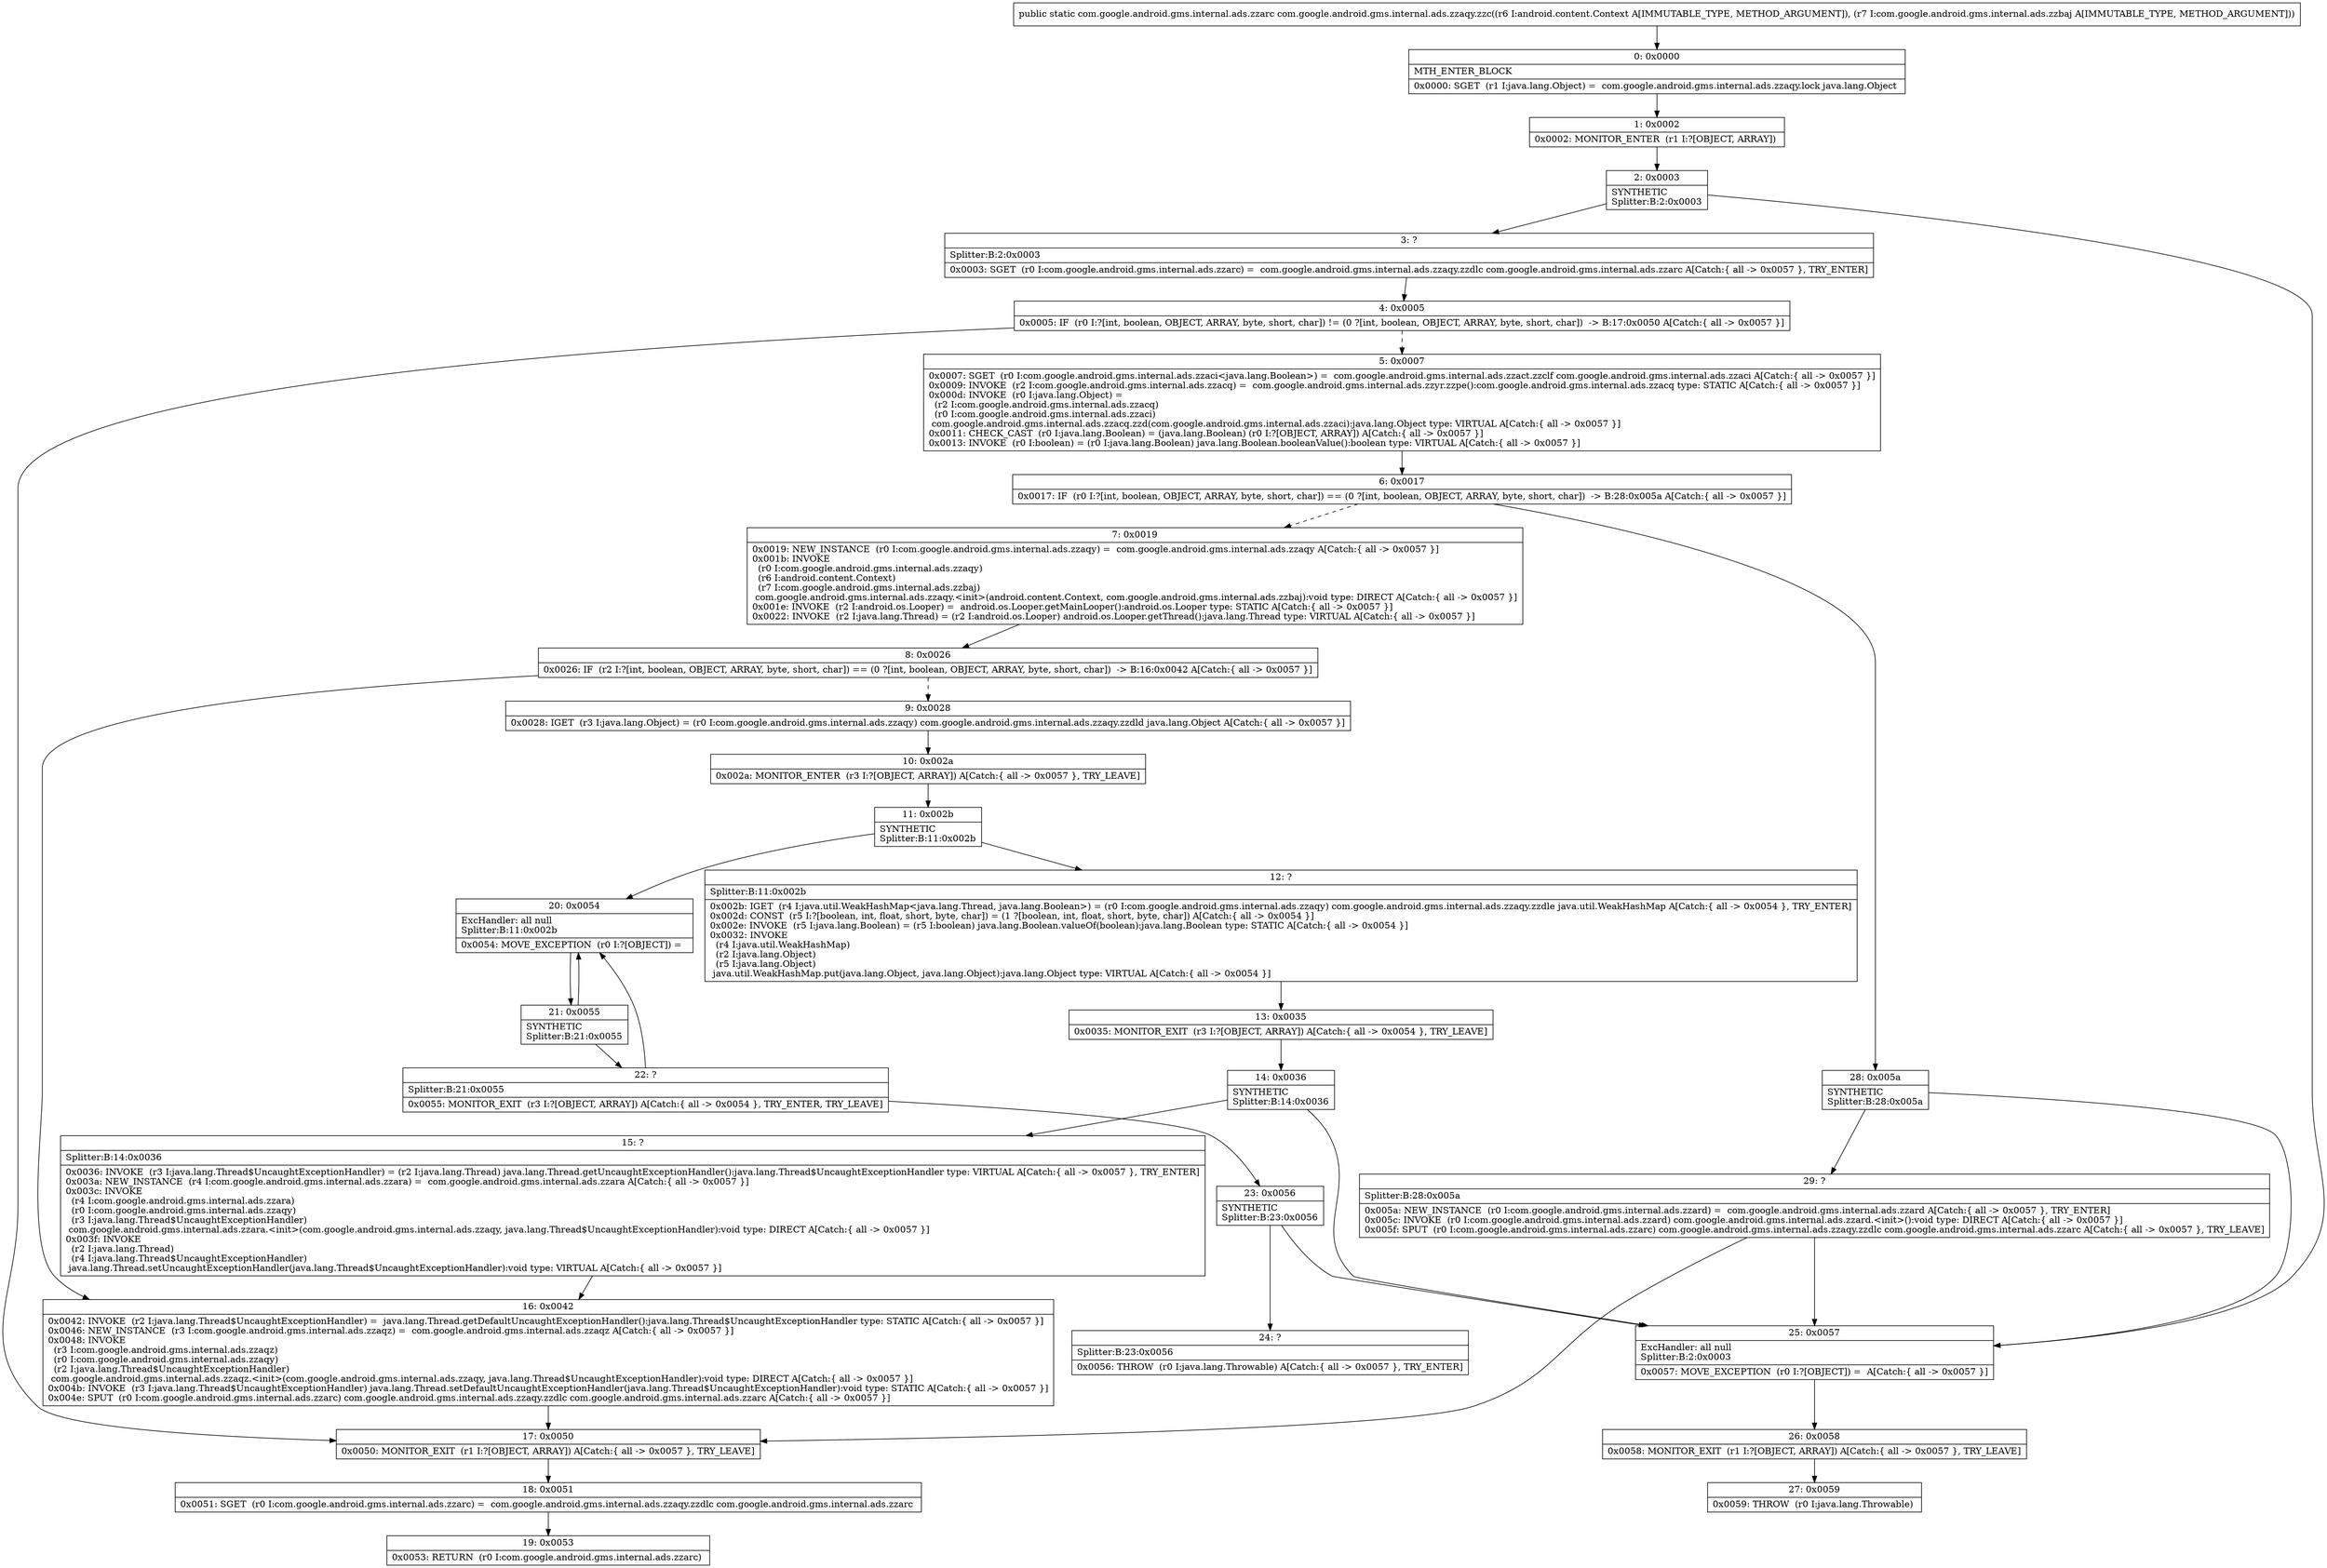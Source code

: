digraph "CFG forcom.google.android.gms.internal.ads.zzaqy.zzc(Landroid\/content\/Context;Lcom\/google\/android\/gms\/internal\/ads\/zzbaj;)Lcom\/google\/android\/gms\/internal\/ads\/zzarc;" {
Node_0 [shape=record,label="{0\:\ 0x0000|MTH_ENTER_BLOCK\l|0x0000: SGET  (r1 I:java.lang.Object) =  com.google.android.gms.internal.ads.zzaqy.lock java.lang.Object \l}"];
Node_1 [shape=record,label="{1\:\ 0x0002|0x0002: MONITOR_ENTER  (r1 I:?[OBJECT, ARRAY]) \l}"];
Node_2 [shape=record,label="{2\:\ 0x0003|SYNTHETIC\lSplitter:B:2:0x0003\l}"];
Node_3 [shape=record,label="{3\:\ ?|Splitter:B:2:0x0003\l|0x0003: SGET  (r0 I:com.google.android.gms.internal.ads.zzarc) =  com.google.android.gms.internal.ads.zzaqy.zzdlc com.google.android.gms.internal.ads.zzarc A[Catch:\{ all \-\> 0x0057 \}, TRY_ENTER]\l}"];
Node_4 [shape=record,label="{4\:\ 0x0005|0x0005: IF  (r0 I:?[int, boolean, OBJECT, ARRAY, byte, short, char]) != (0 ?[int, boolean, OBJECT, ARRAY, byte, short, char])  \-\> B:17:0x0050 A[Catch:\{ all \-\> 0x0057 \}]\l}"];
Node_5 [shape=record,label="{5\:\ 0x0007|0x0007: SGET  (r0 I:com.google.android.gms.internal.ads.zzaci\<java.lang.Boolean\>) =  com.google.android.gms.internal.ads.zzact.zzclf com.google.android.gms.internal.ads.zzaci A[Catch:\{ all \-\> 0x0057 \}]\l0x0009: INVOKE  (r2 I:com.google.android.gms.internal.ads.zzacq) =  com.google.android.gms.internal.ads.zzyr.zzpe():com.google.android.gms.internal.ads.zzacq type: STATIC A[Catch:\{ all \-\> 0x0057 \}]\l0x000d: INVOKE  (r0 I:java.lang.Object) = \l  (r2 I:com.google.android.gms.internal.ads.zzacq)\l  (r0 I:com.google.android.gms.internal.ads.zzaci)\l com.google.android.gms.internal.ads.zzacq.zzd(com.google.android.gms.internal.ads.zzaci):java.lang.Object type: VIRTUAL A[Catch:\{ all \-\> 0x0057 \}]\l0x0011: CHECK_CAST  (r0 I:java.lang.Boolean) = (java.lang.Boolean) (r0 I:?[OBJECT, ARRAY]) A[Catch:\{ all \-\> 0x0057 \}]\l0x0013: INVOKE  (r0 I:boolean) = (r0 I:java.lang.Boolean) java.lang.Boolean.booleanValue():boolean type: VIRTUAL A[Catch:\{ all \-\> 0x0057 \}]\l}"];
Node_6 [shape=record,label="{6\:\ 0x0017|0x0017: IF  (r0 I:?[int, boolean, OBJECT, ARRAY, byte, short, char]) == (0 ?[int, boolean, OBJECT, ARRAY, byte, short, char])  \-\> B:28:0x005a A[Catch:\{ all \-\> 0x0057 \}]\l}"];
Node_7 [shape=record,label="{7\:\ 0x0019|0x0019: NEW_INSTANCE  (r0 I:com.google.android.gms.internal.ads.zzaqy) =  com.google.android.gms.internal.ads.zzaqy A[Catch:\{ all \-\> 0x0057 \}]\l0x001b: INVOKE  \l  (r0 I:com.google.android.gms.internal.ads.zzaqy)\l  (r6 I:android.content.Context)\l  (r7 I:com.google.android.gms.internal.ads.zzbaj)\l com.google.android.gms.internal.ads.zzaqy.\<init\>(android.content.Context, com.google.android.gms.internal.ads.zzbaj):void type: DIRECT A[Catch:\{ all \-\> 0x0057 \}]\l0x001e: INVOKE  (r2 I:android.os.Looper) =  android.os.Looper.getMainLooper():android.os.Looper type: STATIC A[Catch:\{ all \-\> 0x0057 \}]\l0x0022: INVOKE  (r2 I:java.lang.Thread) = (r2 I:android.os.Looper) android.os.Looper.getThread():java.lang.Thread type: VIRTUAL A[Catch:\{ all \-\> 0x0057 \}]\l}"];
Node_8 [shape=record,label="{8\:\ 0x0026|0x0026: IF  (r2 I:?[int, boolean, OBJECT, ARRAY, byte, short, char]) == (0 ?[int, boolean, OBJECT, ARRAY, byte, short, char])  \-\> B:16:0x0042 A[Catch:\{ all \-\> 0x0057 \}]\l}"];
Node_9 [shape=record,label="{9\:\ 0x0028|0x0028: IGET  (r3 I:java.lang.Object) = (r0 I:com.google.android.gms.internal.ads.zzaqy) com.google.android.gms.internal.ads.zzaqy.zzdld java.lang.Object A[Catch:\{ all \-\> 0x0057 \}]\l}"];
Node_10 [shape=record,label="{10\:\ 0x002a|0x002a: MONITOR_ENTER  (r3 I:?[OBJECT, ARRAY]) A[Catch:\{ all \-\> 0x0057 \}, TRY_LEAVE]\l}"];
Node_11 [shape=record,label="{11\:\ 0x002b|SYNTHETIC\lSplitter:B:11:0x002b\l}"];
Node_12 [shape=record,label="{12\:\ ?|Splitter:B:11:0x002b\l|0x002b: IGET  (r4 I:java.util.WeakHashMap\<java.lang.Thread, java.lang.Boolean\>) = (r0 I:com.google.android.gms.internal.ads.zzaqy) com.google.android.gms.internal.ads.zzaqy.zzdle java.util.WeakHashMap A[Catch:\{ all \-\> 0x0054 \}, TRY_ENTER]\l0x002d: CONST  (r5 I:?[boolean, int, float, short, byte, char]) = (1 ?[boolean, int, float, short, byte, char]) A[Catch:\{ all \-\> 0x0054 \}]\l0x002e: INVOKE  (r5 I:java.lang.Boolean) = (r5 I:boolean) java.lang.Boolean.valueOf(boolean):java.lang.Boolean type: STATIC A[Catch:\{ all \-\> 0x0054 \}]\l0x0032: INVOKE  \l  (r4 I:java.util.WeakHashMap)\l  (r2 I:java.lang.Object)\l  (r5 I:java.lang.Object)\l java.util.WeakHashMap.put(java.lang.Object, java.lang.Object):java.lang.Object type: VIRTUAL A[Catch:\{ all \-\> 0x0054 \}]\l}"];
Node_13 [shape=record,label="{13\:\ 0x0035|0x0035: MONITOR_EXIT  (r3 I:?[OBJECT, ARRAY]) A[Catch:\{ all \-\> 0x0054 \}, TRY_LEAVE]\l}"];
Node_14 [shape=record,label="{14\:\ 0x0036|SYNTHETIC\lSplitter:B:14:0x0036\l}"];
Node_15 [shape=record,label="{15\:\ ?|Splitter:B:14:0x0036\l|0x0036: INVOKE  (r3 I:java.lang.Thread$UncaughtExceptionHandler) = (r2 I:java.lang.Thread) java.lang.Thread.getUncaughtExceptionHandler():java.lang.Thread$UncaughtExceptionHandler type: VIRTUAL A[Catch:\{ all \-\> 0x0057 \}, TRY_ENTER]\l0x003a: NEW_INSTANCE  (r4 I:com.google.android.gms.internal.ads.zzara) =  com.google.android.gms.internal.ads.zzara A[Catch:\{ all \-\> 0x0057 \}]\l0x003c: INVOKE  \l  (r4 I:com.google.android.gms.internal.ads.zzara)\l  (r0 I:com.google.android.gms.internal.ads.zzaqy)\l  (r3 I:java.lang.Thread$UncaughtExceptionHandler)\l com.google.android.gms.internal.ads.zzara.\<init\>(com.google.android.gms.internal.ads.zzaqy, java.lang.Thread$UncaughtExceptionHandler):void type: DIRECT A[Catch:\{ all \-\> 0x0057 \}]\l0x003f: INVOKE  \l  (r2 I:java.lang.Thread)\l  (r4 I:java.lang.Thread$UncaughtExceptionHandler)\l java.lang.Thread.setUncaughtExceptionHandler(java.lang.Thread$UncaughtExceptionHandler):void type: VIRTUAL A[Catch:\{ all \-\> 0x0057 \}]\l}"];
Node_16 [shape=record,label="{16\:\ 0x0042|0x0042: INVOKE  (r2 I:java.lang.Thread$UncaughtExceptionHandler) =  java.lang.Thread.getDefaultUncaughtExceptionHandler():java.lang.Thread$UncaughtExceptionHandler type: STATIC A[Catch:\{ all \-\> 0x0057 \}]\l0x0046: NEW_INSTANCE  (r3 I:com.google.android.gms.internal.ads.zzaqz) =  com.google.android.gms.internal.ads.zzaqz A[Catch:\{ all \-\> 0x0057 \}]\l0x0048: INVOKE  \l  (r3 I:com.google.android.gms.internal.ads.zzaqz)\l  (r0 I:com.google.android.gms.internal.ads.zzaqy)\l  (r2 I:java.lang.Thread$UncaughtExceptionHandler)\l com.google.android.gms.internal.ads.zzaqz.\<init\>(com.google.android.gms.internal.ads.zzaqy, java.lang.Thread$UncaughtExceptionHandler):void type: DIRECT A[Catch:\{ all \-\> 0x0057 \}]\l0x004b: INVOKE  (r3 I:java.lang.Thread$UncaughtExceptionHandler) java.lang.Thread.setDefaultUncaughtExceptionHandler(java.lang.Thread$UncaughtExceptionHandler):void type: STATIC A[Catch:\{ all \-\> 0x0057 \}]\l0x004e: SPUT  (r0 I:com.google.android.gms.internal.ads.zzarc) com.google.android.gms.internal.ads.zzaqy.zzdlc com.google.android.gms.internal.ads.zzarc A[Catch:\{ all \-\> 0x0057 \}]\l}"];
Node_17 [shape=record,label="{17\:\ 0x0050|0x0050: MONITOR_EXIT  (r1 I:?[OBJECT, ARRAY]) A[Catch:\{ all \-\> 0x0057 \}, TRY_LEAVE]\l}"];
Node_18 [shape=record,label="{18\:\ 0x0051|0x0051: SGET  (r0 I:com.google.android.gms.internal.ads.zzarc) =  com.google.android.gms.internal.ads.zzaqy.zzdlc com.google.android.gms.internal.ads.zzarc \l}"];
Node_19 [shape=record,label="{19\:\ 0x0053|0x0053: RETURN  (r0 I:com.google.android.gms.internal.ads.zzarc) \l}"];
Node_20 [shape=record,label="{20\:\ 0x0054|ExcHandler: all null\lSplitter:B:11:0x002b\l|0x0054: MOVE_EXCEPTION  (r0 I:?[OBJECT]) =  \l}"];
Node_21 [shape=record,label="{21\:\ 0x0055|SYNTHETIC\lSplitter:B:21:0x0055\l}"];
Node_22 [shape=record,label="{22\:\ ?|Splitter:B:21:0x0055\l|0x0055: MONITOR_EXIT  (r3 I:?[OBJECT, ARRAY]) A[Catch:\{ all \-\> 0x0054 \}, TRY_ENTER, TRY_LEAVE]\l}"];
Node_23 [shape=record,label="{23\:\ 0x0056|SYNTHETIC\lSplitter:B:23:0x0056\l}"];
Node_24 [shape=record,label="{24\:\ ?|Splitter:B:23:0x0056\l|0x0056: THROW  (r0 I:java.lang.Throwable) A[Catch:\{ all \-\> 0x0057 \}, TRY_ENTER]\l}"];
Node_25 [shape=record,label="{25\:\ 0x0057|ExcHandler: all null\lSplitter:B:2:0x0003\l|0x0057: MOVE_EXCEPTION  (r0 I:?[OBJECT]) =  A[Catch:\{ all \-\> 0x0057 \}]\l}"];
Node_26 [shape=record,label="{26\:\ 0x0058|0x0058: MONITOR_EXIT  (r1 I:?[OBJECT, ARRAY]) A[Catch:\{ all \-\> 0x0057 \}, TRY_LEAVE]\l}"];
Node_27 [shape=record,label="{27\:\ 0x0059|0x0059: THROW  (r0 I:java.lang.Throwable) \l}"];
Node_28 [shape=record,label="{28\:\ 0x005a|SYNTHETIC\lSplitter:B:28:0x005a\l}"];
Node_29 [shape=record,label="{29\:\ ?|Splitter:B:28:0x005a\l|0x005a: NEW_INSTANCE  (r0 I:com.google.android.gms.internal.ads.zzard) =  com.google.android.gms.internal.ads.zzard A[Catch:\{ all \-\> 0x0057 \}, TRY_ENTER]\l0x005c: INVOKE  (r0 I:com.google.android.gms.internal.ads.zzard) com.google.android.gms.internal.ads.zzard.\<init\>():void type: DIRECT A[Catch:\{ all \-\> 0x0057 \}]\l0x005f: SPUT  (r0 I:com.google.android.gms.internal.ads.zzarc) com.google.android.gms.internal.ads.zzaqy.zzdlc com.google.android.gms.internal.ads.zzarc A[Catch:\{ all \-\> 0x0057 \}, TRY_LEAVE]\l}"];
MethodNode[shape=record,label="{public static com.google.android.gms.internal.ads.zzarc com.google.android.gms.internal.ads.zzaqy.zzc((r6 I:android.content.Context A[IMMUTABLE_TYPE, METHOD_ARGUMENT]), (r7 I:com.google.android.gms.internal.ads.zzbaj A[IMMUTABLE_TYPE, METHOD_ARGUMENT])) }"];
MethodNode -> Node_0;
Node_0 -> Node_1;
Node_1 -> Node_2;
Node_2 -> Node_3;
Node_2 -> Node_25;
Node_3 -> Node_4;
Node_4 -> Node_5[style=dashed];
Node_4 -> Node_17;
Node_5 -> Node_6;
Node_6 -> Node_7[style=dashed];
Node_6 -> Node_28;
Node_7 -> Node_8;
Node_8 -> Node_9[style=dashed];
Node_8 -> Node_16;
Node_9 -> Node_10;
Node_10 -> Node_11;
Node_11 -> Node_12;
Node_11 -> Node_20;
Node_12 -> Node_13;
Node_13 -> Node_14;
Node_14 -> Node_15;
Node_14 -> Node_25;
Node_15 -> Node_16;
Node_16 -> Node_17;
Node_17 -> Node_18;
Node_18 -> Node_19;
Node_20 -> Node_21;
Node_21 -> Node_22;
Node_21 -> Node_20;
Node_22 -> Node_23;
Node_22 -> Node_20;
Node_23 -> Node_24;
Node_23 -> Node_25;
Node_25 -> Node_26;
Node_26 -> Node_27;
Node_28 -> Node_29;
Node_28 -> Node_25;
Node_29 -> Node_25;
Node_29 -> Node_17;
}

